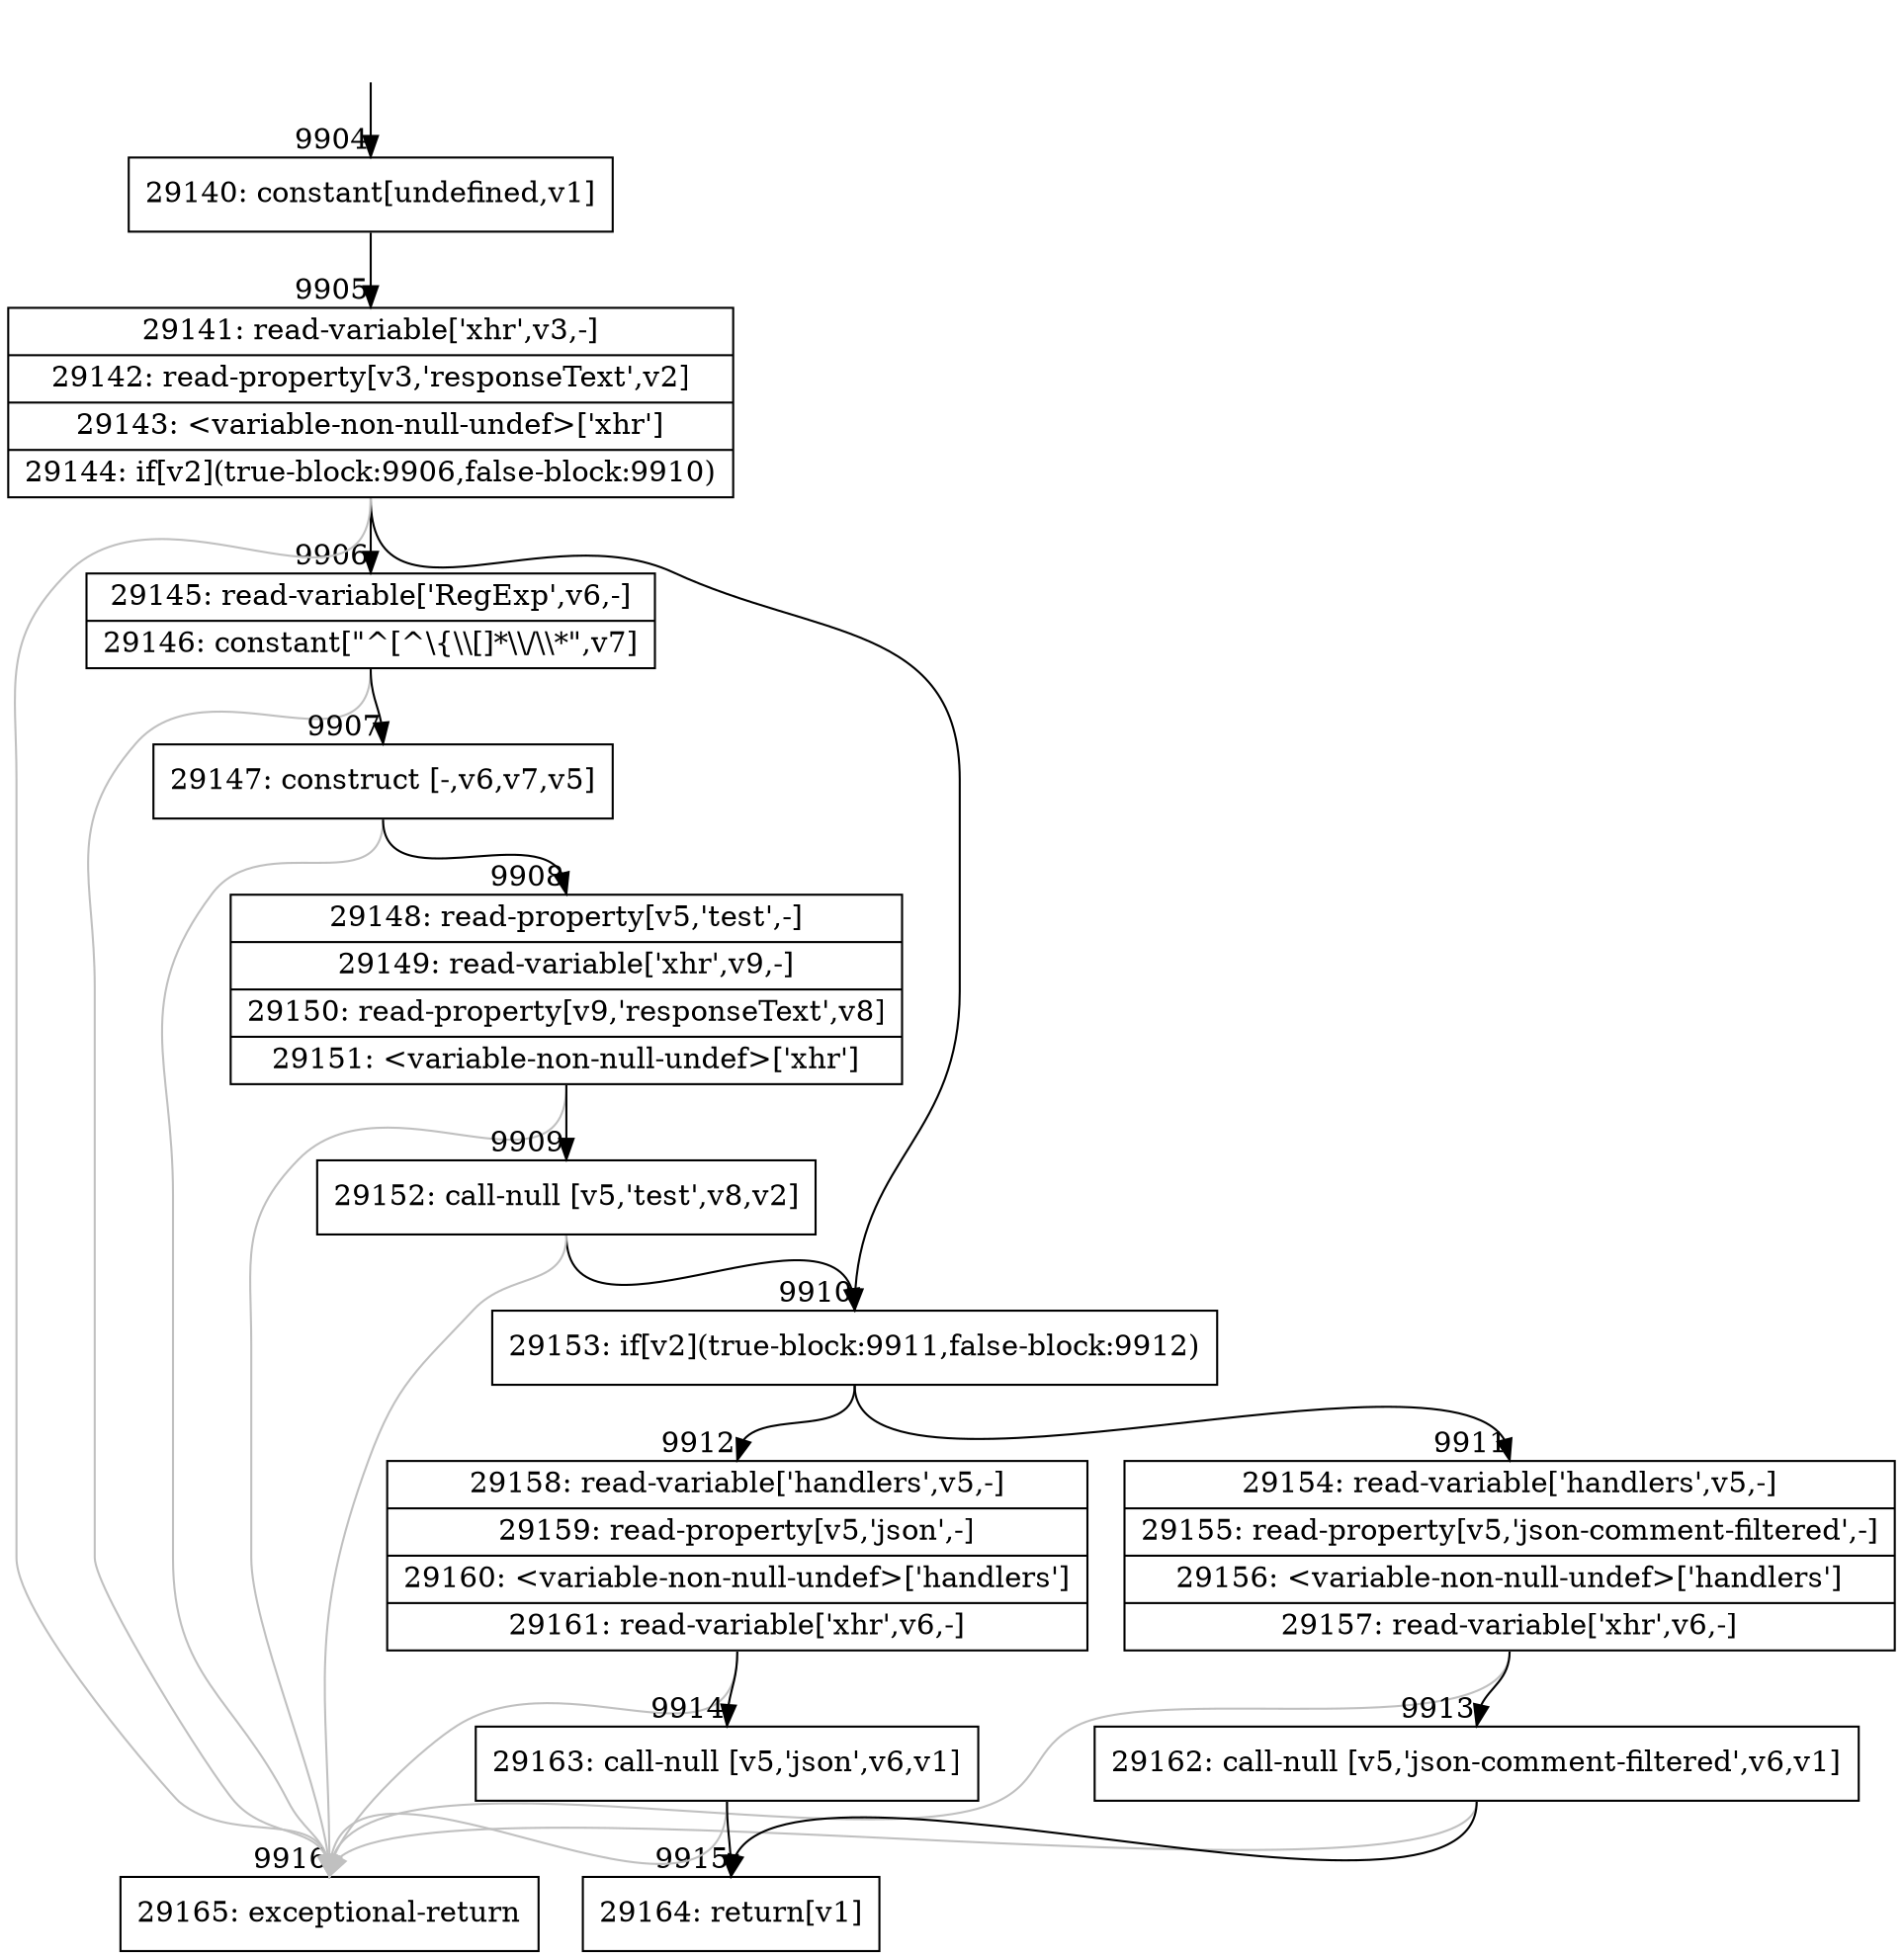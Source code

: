 digraph {
rankdir="TD"
BB_entry699[shape=none,label=""];
BB_entry699 -> BB9904 [tailport=s, headport=n, headlabel="    9904"]
BB9904 [shape=record label="{29140: constant[undefined,v1]}" ] 
BB9904 -> BB9905 [tailport=s, headport=n, headlabel="      9905"]
BB9905 [shape=record label="{29141: read-variable['xhr',v3,-]|29142: read-property[v3,'responseText',v2]|29143: \<variable-non-null-undef\>['xhr']|29144: if[v2](true-block:9906,false-block:9910)}" ] 
BB9905 -> BB9910 [tailport=s, headport=n, headlabel="      9910"]
BB9905 -> BB9906 [tailport=s, headport=n, headlabel="      9906"]
BB9905 -> BB9916 [tailport=s, headport=n, color=gray, headlabel="      9916"]
BB9906 [shape=record label="{29145: read-variable['RegExp',v6,-]|29146: constant[\"^[^\\\{\\\\[]*\\\\/\\\\*\",v7]}" ] 
BB9906 -> BB9907 [tailport=s, headport=n, headlabel="      9907"]
BB9906 -> BB9916 [tailport=s, headport=n, color=gray]
BB9907 [shape=record label="{29147: construct [-,v6,v7,v5]}" ] 
BB9907 -> BB9908 [tailport=s, headport=n, headlabel="      9908"]
BB9907 -> BB9916 [tailport=s, headport=n, color=gray]
BB9908 [shape=record label="{29148: read-property[v5,'test',-]|29149: read-variable['xhr',v9,-]|29150: read-property[v9,'responseText',v8]|29151: \<variable-non-null-undef\>['xhr']}" ] 
BB9908 -> BB9909 [tailport=s, headport=n, headlabel="      9909"]
BB9908 -> BB9916 [tailport=s, headport=n, color=gray]
BB9909 [shape=record label="{29152: call-null [v5,'test',v8,v2]}" ] 
BB9909 -> BB9910 [tailport=s, headport=n]
BB9909 -> BB9916 [tailport=s, headport=n, color=gray]
BB9910 [shape=record label="{29153: if[v2](true-block:9911,false-block:9912)}" ] 
BB9910 -> BB9911 [tailport=s, headport=n, headlabel="      9911"]
BB9910 -> BB9912 [tailport=s, headport=n, headlabel="      9912"]
BB9911 [shape=record label="{29154: read-variable['handlers',v5,-]|29155: read-property[v5,'json-comment-filtered',-]|29156: \<variable-non-null-undef\>['handlers']|29157: read-variable['xhr',v6,-]}" ] 
BB9911 -> BB9913 [tailport=s, headport=n, headlabel="      9913"]
BB9911 -> BB9916 [tailport=s, headport=n, color=gray]
BB9912 [shape=record label="{29158: read-variable['handlers',v5,-]|29159: read-property[v5,'json',-]|29160: \<variable-non-null-undef\>['handlers']|29161: read-variable['xhr',v6,-]}" ] 
BB9912 -> BB9914 [tailport=s, headport=n, headlabel="      9914"]
BB9912 -> BB9916 [tailport=s, headport=n, color=gray]
BB9913 [shape=record label="{29162: call-null [v5,'json-comment-filtered',v6,v1]}" ] 
BB9913 -> BB9915 [tailport=s, headport=n, headlabel="      9915"]
BB9913 -> BB9916 [tailport=s, headport=n, color=gray]
BB9914 [shape=record label="{29163: call-null [v5,'json',v6,v1]}" ] 
BB9914 -> BB9915 [tailport=s, headport=n]
BB9914 -> BB9916 [tailport=s, headport=n, color=gray]
BB9915 [shape=record label="{29164: return[v1]}" ] 
BB9916 [shape=record label="{29165: exceptional-return}" ] 
//#$~ 13749
}
